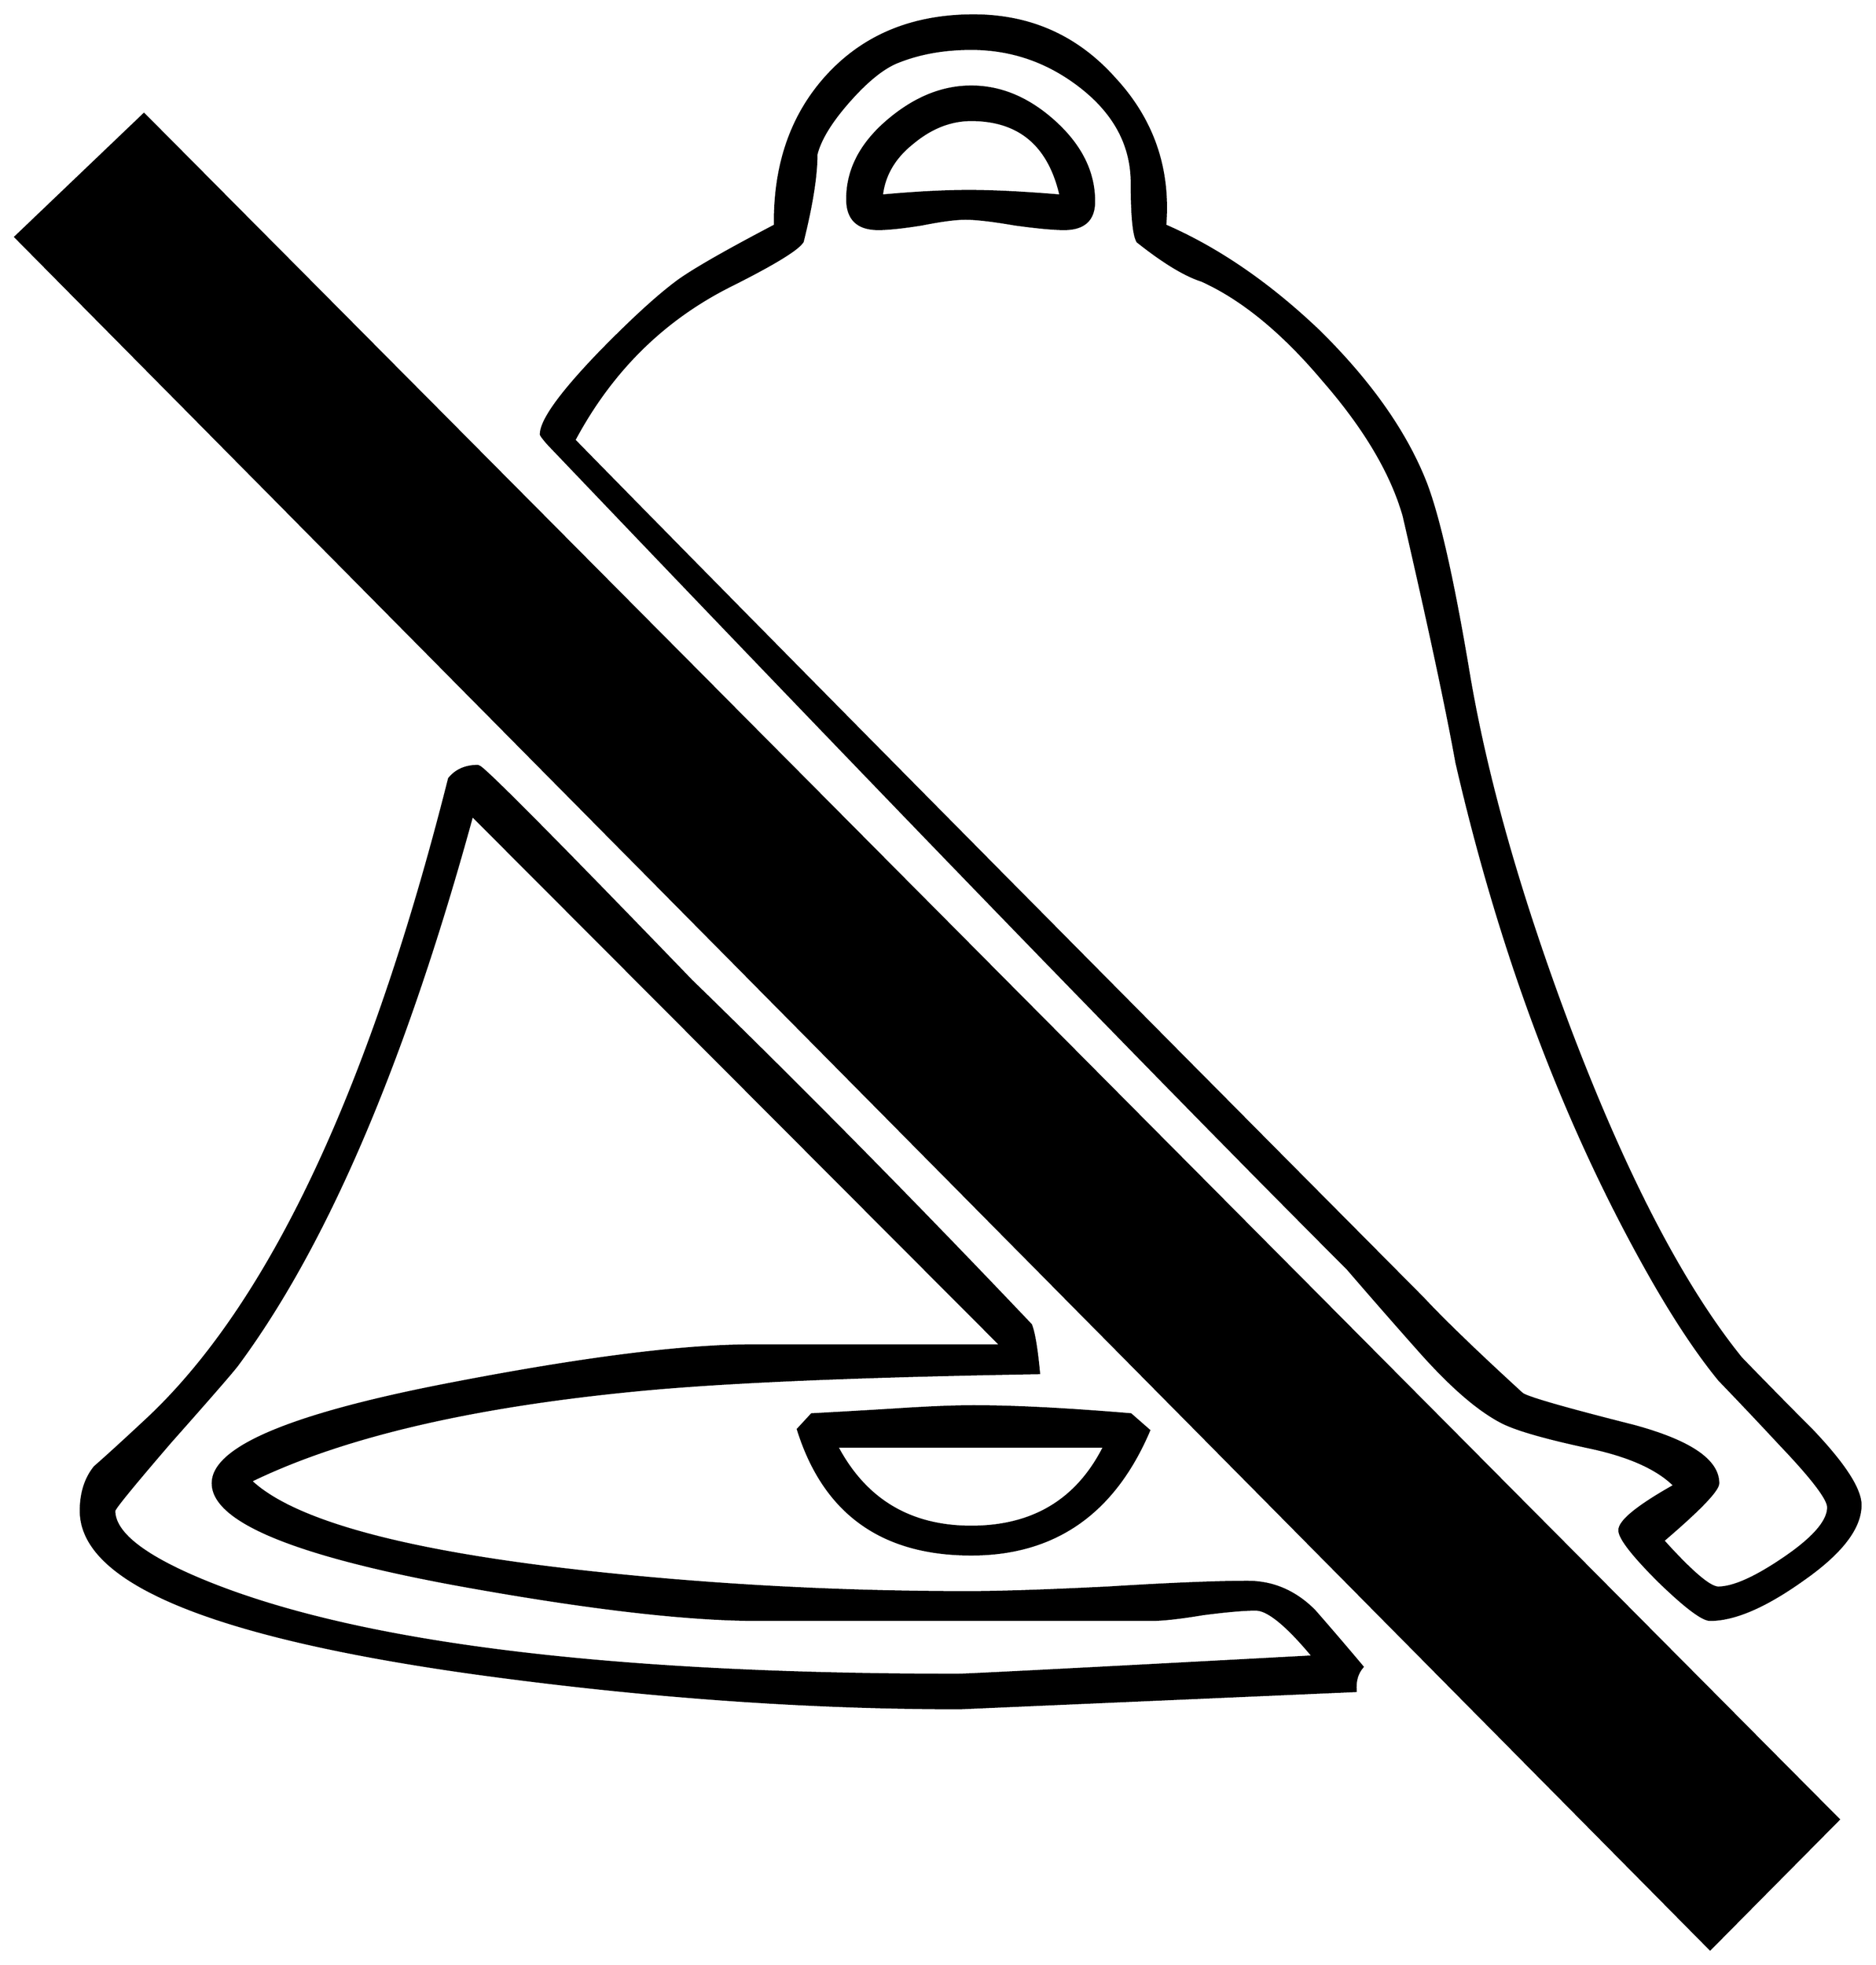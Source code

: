 


\begin{tikzpicture}[y=0.80pt, x=0.80pt, yscale=-1.0, xscale=1.0, inner sep=0pt, outer sep=0pt]
\begin{scope}[shift={(100.0,1662.0)},nonzero rule]
  \path[draw=.,fill=.,line width=1.600pt] (1690.0,-83.0) .. controls
    (1690.0,-63.0) and (1673.333,-41.333) .. (1640.0,-18.0) ..
    controls (1607.333,5.333) and (1580.333,17.0) .. (1559.0,17.0) ..
    controls (1552.333,17.0) and (1537.333,5.667) .. (1514.0,-17.0) ..
    controls (1491.333,-39.667) and (1480.0,-54.333) .. (1480.0,-61.0)
    .. controls (1480.0,-69.0) and (1496.0,-82.0) ..
    (1528.0,-100.0) .. controls (1513.333,-114.667) and
    (1489.0,-125.667) .. (1455.0,-133.0) .. controls
    (1414.333,-141.667) and (1388.0,-149.333) .. (1376.0,-156.0) ..
    controls (1356.0,-166.667) and (1332.667,-187.0) ..
    (1306.0,-217.0) .. controls (1284.667,-241.0) and
    (1263.667,-265.0) .. (1243.0,-289.0) .. controls
    (1085.667,-446.333) and (853.333,-686.0) .. (546.0,-1008.0) ..
    controls (542.0,-1012.667) and (540.0,-1015.333) ..
    (540.0,-1016.0) .. controls (540.0,-1028.0) and
    (557.0,-1051.667) .. (591.0,-1087.0) .. controls
    (619.667,-1116.333) and (642.667,-1137.333) .. (660.0,-1150.0) ..
    controls (674.0,-1160.0) and (702.0,-1176.0) ..
    (744.0,-1198.0) .. controls (743.333,-1251.333) and
    (758.667,-1295.0) .. (790.0,-1329.0) .. controls
    (822.0,-1363.667) and (864.333,-1381.0) .. (917.0,-1381.0) ..
    controls (966.333,-1381.0) and (1007.333,-1362.667) ..
    (1040.0,-1326.0) .. controls (1073.333,-1290.0) and
    (1088.0,-1247.333) .. (1084.0,-1198.0) .. controls
    (1130.0,-1178.0) and (1174.667,-1147.333) .. (1218.0,-1106.0) ..
    controls (1262.667,-1062.0) and (1293.667,-1018.0) ..
    (1311.0,-974.0) .. controls (1322.333,-944.667) and
    (1334.667,-890.333) .. (1348.0,-811.0) .. controls
    (1363.333,-718.333) and (1393.0,-613.667) .. (1437.0,-497.0) ..
    controls (1485.667,-369.0) and (1535.333,-273.667) ..
    (1586.0,-211.0) .. controls (1606.0,-190.333) and
    (1626.333,-169.667) .. (1647.0,-149.0) .. controls
    (1675.667,-119.0) and (1690.0,-97.0) .. (1690.0,-83.0) --
    cycle(1671.0,191.0) -- (1559.0,304.0) -- (82.0,-1188.0) --
    (194.0,-1295.0) -- (1671.0,191.0) -- cycle(1070.0,-148.0) ..
    controls (1039.333,-76.0) and (987.667,-40.0) .. (915.0,-40.0)
    .. controls (837.0,-40.0) and (786.667,-76.333) ..
    (764.0,-149.0) -- (776.0,-162.0) .. controls (789.333,-162.667)
    and (812.667,-164.0) .. (846.0,-166.0) .. controls
    (876.0,-168.0) and (899.667,-169.0) .. (917.0,-169.0) ..
    controls (952.333,-169.0) and (998.0,-166.667) ..
    (1054.0,-162.0) -- (1070.0,-148.0) -- cycle(1256.0,58.0) ..
    controls (1251.333,63.333) and (1249.333,70.333) .. (1250.0,79.0) --
    (1020.0,89.0) .. controls (943.333,92.333) and (905.0,94.0) ..
    (905.0,94.0) .. controls (769.0,94.0) and (626.667,83.667) ..
    (478.0,63.0) .. controls (252.0,31.0) and (139.0,-16.0) ..
    (139.0,-78.0) .. controls (139.0,-93.333) and (143.0,-106.0)
    .. (151.0,-116.0) .. controls (161.667,-125.333) and
    (177.0,-139.333) .. (197.0,-158.0) .. controls (303.667,-258.0)
    and (391.333,-444.0) .. (460.0,-716.0) .. controls
    (466.0,-723.333) and (474.333,-727.0) .. (485.0,-727.0) --
    (487.0,-726.0) .. controls (497.667,-718.0) and (559.0,-656.0)
    .. (671.0,-540.0) .. controls (767.0,-446.667) and
    (865.667,-346.667) .. (967.0,-240.0) .. controls (969.667,-233.333)
    and (972.0,-219.333) .. (974.0,-198.0) .. controls
    (814.667,-195.333) and (697.667,-190.333) .. (623.0,-183.0) ..
    controls (478.333,-169.0) and (366.333,-142.667) .. (287.0,-104.0)
    .. controls (324.333,-68.667) and (421.333,-42.333) .. (578.0,-25.0)
    .. controls (687.333,-13.0) and (798.667,-7.0) .. (912.0,-7.0)
    .. controls (939.333,-7.0) and (980.0,-8.333) .. (1034.0,-11.0)
    .. controls (1088.0,-14.333) and (1128.667,-16.0) ..
    (1156.0,-16.0) .. controls (1178.0,-16.0) and (1197.333,-7.667)
    .. (1214.0,9.0) .. controls (1228.0,25.0) and (1242.0,41.333)
    .. (1256.0,58.0) -- cycle(1662.0,-81.0) .. controls
    (1662.0,-88.333) and (1648.0,-106.667) .. (1620.0,-136.0) ..
    controls (1602.667,-154.667) and (1585.0,-173.333) ..
    (1567.0,-192.0) .. controls (1549.0,-214.0) and
    (1530.0,-242.333) .. (1510.0,-277.0) .. controls
    (1434.667,-408.333) and (1377.333,-559.333) .. (1338.0,-730.0) ..
    controls (1329.333,-778.0) and (1314.0,-849.667) ..
    (1292.0,-945.0) .. controls (1281.333,-982.333) and
    (1258.0,-1021.667) .. (1222.0,-1063.0) .. controls
    (1186.667,-1105.0) and (1151.333,-1134.0) .. (1116.0,-1150.0) ..
    controls (1101.333,-1154.667) and (1082.667,-1166.0) ..
    (1060.0,-1184.0) .. controls (1056.667,-1189.333) and
    (1055.0,-1206.333) .. (1055.0,-1235.0) .. controls
    (1055.0,-1268.333) and (1039.667,-1296.667) .. (1009.0,-1320.0) ..
    controls (981.0,-1341.333) and (949.667,-1352.0) ..
    (915.0,-1352.0) .. controls (891.667,-1352.0) and
    (870.667,-1348.333) .. (852.0,-1341.0) .. controls
    (839.333,-1336.333) and (825.0,-1325.0) .. (809.0,-1307.0) ..
    controls (793.0,-1289.0) and (783.333,-1273.333) ..
    (780.0,-1260.0) .. controls (780.0,-1241.333) and
    (776.0,-1216.0) .. (768.0,-1184.0) .. controls
    (764.0,-1177.333) and (742.667,-1164.333) .. (704.0,-1145.0) ..
    controls (646.0,-1115.667) and (601.0,-1071.0) ..
    (569.0,-1011.0) .. controls (732.333,-844.333) and
    (978.667,-595.333) .. (1308.0,-264.0) .. controls
    (1326.667,-244.0) and (1355.667,-216.0) .. (1395.0,-180.0) ..
    controls (1399.0,-176.667) and (1431.333,-167.333) ..
    (1492.0,-152.0) .. controls (1541.333,-138.667) and
    (1566.0,-122.0) .. (1566.0,-102.0) .. controls
    (1566.0,-96.0) and (1550.0,-79.333) .. (1518.0,-52.0) ..
    controls (1542.667,-24.667) and (1558.667,-11.0) .. (1566.0,-11.0)
    .. controls (1579.333,-11.0) and (1598.667,-19.667) ..
    (1624.0,-37.0) .. controls (1649.333,-54.333) and (1662.0,-69.0)
    .. (1662.0,-81.0) -- cycle(1031.0,-134.0) -- (798.0,-134.0)
    .. controls (822.667,-87.333) and (861.667,-64.0) .. (915.0,-64.0)
    .. controls (969.0,-64.0) and (1007.667,-87.333) ..
    (1031.0,-134.0) -- cycle(1213.0,49.0) .. controls
    (1190.333,21.667) and (1173.667,8.0) .. (1163.0,8.0) .. controls
    (1153.0,8.0) and (1137.667,9.333) .. (1117.0,12.0) .. controls
    (1097.0,15.333) and (1082.0,17.0) .. (1072.0,17.0) --
    (729.0,17.0) .. controls (666.333,17.0) and (578.333,6.667) ..
    (465.0,-14.0) .. controls (324.333,-40.0) and (254.0,-69.333) ..
    (254.0,-102.0) .. controls (254.0,-133.333) and (323.667,-162.333)
    .. (463.0,-189.0) .. controls (577.0,-211.0) and
    (664.0,-222.0) .. (724.0,-222.0) -- (941.0,-222.0) --
    (480.0,-684.0) .. controls (421.333,-470.0) and (353.333,-310.667)
    .. (276.0,-206.0) .. controls (273.333,-202.0) and
    (253.667,-179.333) .. (217.0,-138.0) .. controls (184.333,-100.0)
    and (168.0,-80.0) .. (168.0,-78.0) .. controls (168.0,-59.333)
    and (192.333,-39.667) .. (241.0,-19.0) .. controls (373.0,37.0)
    and (593.667,65.0) .. (903.0,65.0) .. controls (911.0,65.0)
    and (1014.333,59.667) .. (1213.0,49.0) -- cycle(1022.0,-1219.0)
    .. controls (1022.0,-1203.0) and (1013.333,-1195.0) ..
    (996.0,-1195.0) .. controls (986.667,-1195.0) and
    (972.333,-1196.333) .. (953.0,-1199.0) .. controls
    (933.667,-1202.333) and (919.333,-1204.0) .. (910.0,-1204.0) ..
    controls (901.333,-1204.0) and (888.667,-1202.333) ..
    (872.0,-1199.0) .. controls (855.333,-1196.333) and
    (842.667,-1195.0) .. (834.0,-1195.0) .. controls
    (816.0,-1195.0) and (807.0,-1203.667) .. (807.0,-1221.0) ..
    controls (807.0,-1246.333) and (818.667,-1269.0) ..
    (842.0,-1289.0) .. controls (865.333,-1309.0) and
    (889.667,-1319.0) .. (915.0,-1319.0) .. controls
    (941.0,-1319.0) and (965.333,-1308.667) .. (988.0,-1288.0) ..
    controls (1010.667,-1267.333) and (1022.0,-1244.333) ..
    (1022.0,-1219.0) -- cycle(993.0,-1224.0) .. controls
    (983.0,-1268.0) and (957.0,-1290.0) .. (915.0,-1290.0) ..
    controls (897.0,-1290.0) and (880.0,-1283.333) ..
    (864.0,-1270.0) .. controls (848.0,-1257.333) and
    (839.0,-1242.0) .. (837.0,-1224.0) .. controls
    (866.333,-1226.667) and (891.667,-1228.0) .. (913.0,-1228.0) ..
    controls (934.333,-1228.0) and (961.0,-1226.667) ..
    (993.0,-1224.0) -- cycle;
\end{scope}

\end{tikzpicture}

